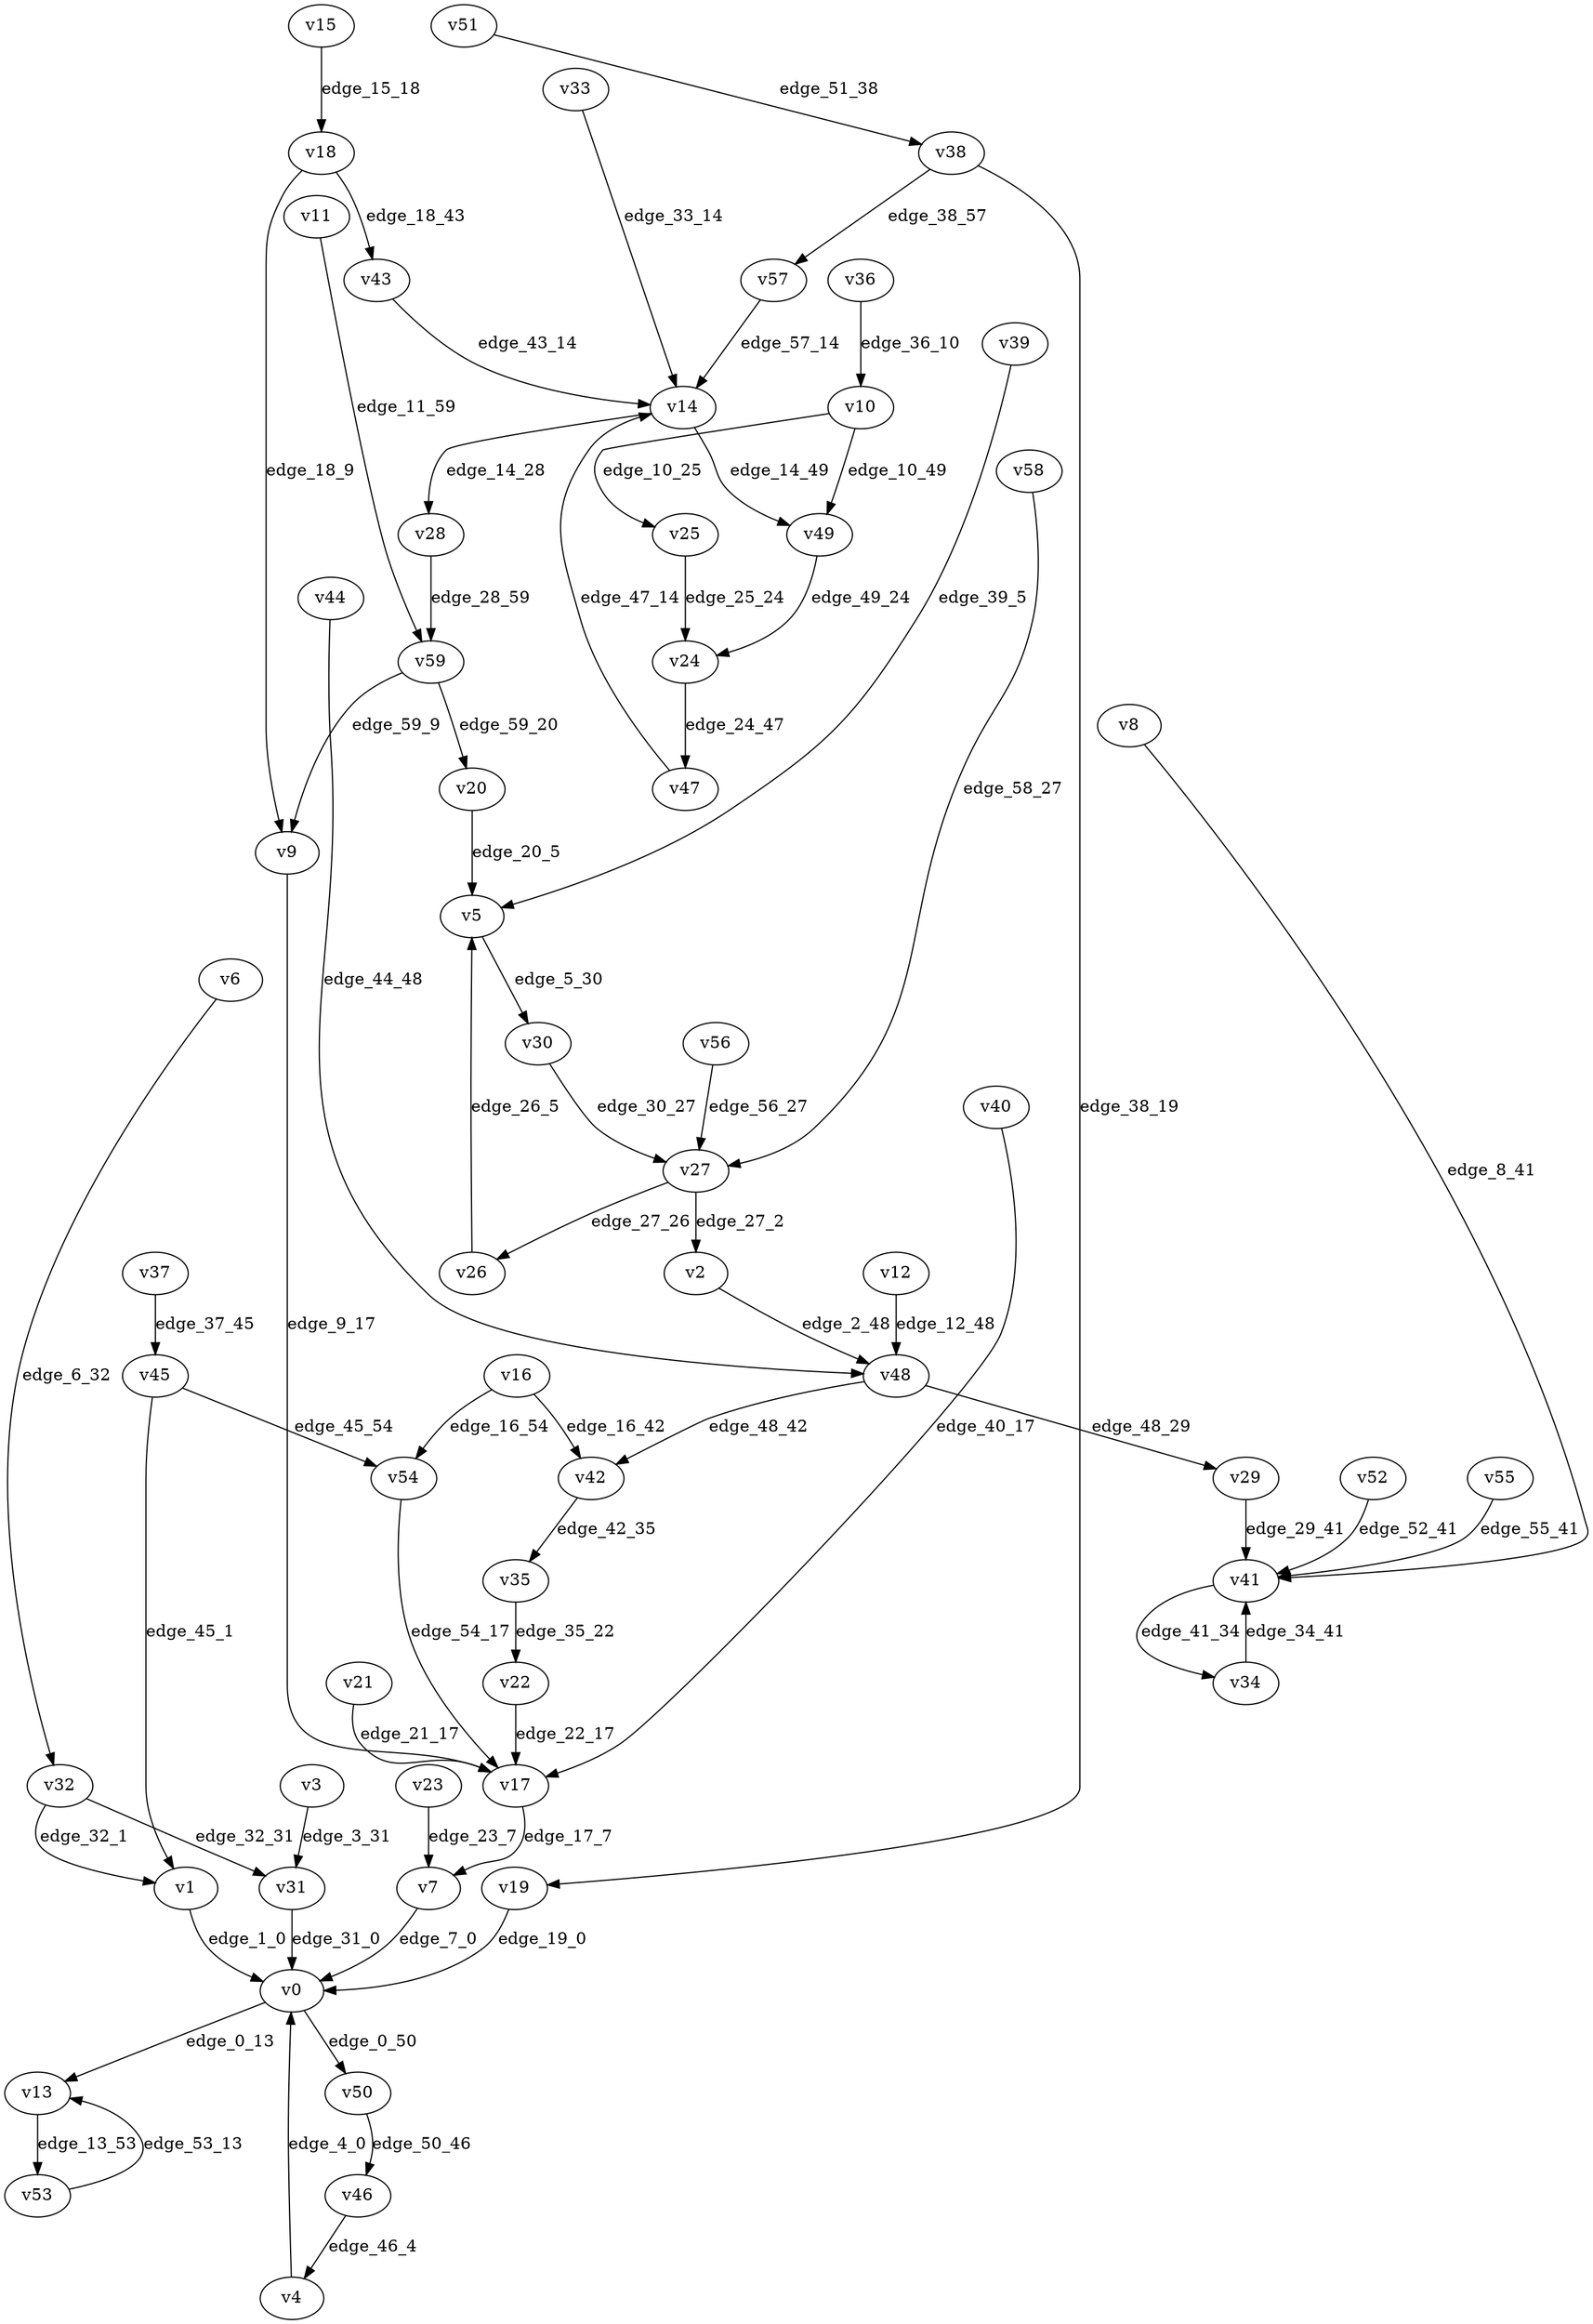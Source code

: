 digraph G {
    // Stochastic discounted game

    v0 [name="v0", player=-1];
    v1 [name="v1", player=1];
    v2 [name="v2", player=1];
    v3 [name="v3", player=-1];
    v4 [name="v4", player=1];
    v5 [name="v5", player=-1];
    v6 [name="v6", player=0];
    v7 [name="v7", player=1];
    v8 [name="v8", player=1];
    v9 [name="v9", player=0];
    v10 [name="v10", player=-1];
    v11 [name="v11", player=1];
    v12 [name="v12", player=1];
    v13 [name="v13", player=1];
    v14 [name="v14", player=-1];
    v15 [name="v15", player=0];
    v16 [name="v16", player=-1];
    v17 [name="v17", player=-1];
    v18 [name="v18", player=-1];
    v19 [name="v19", player=0];
    v20 [name="v20", player=0];
    v21 [name="v21", player=0];
    v22 [name="v22", player=1];
    v23 [name="v23", player=-1];
    v24 [name="v24", player=-1];
    v25 [name="v25", player=1];
    v26 [name="v26", player=1];
    v27 [name="v27", player=-1];
    v28 [name="v28", player=0];
    v29 [name="v29", player=1];
    v30 [name="v30", player=0];
    v31 [name="v31", player=1];
    v32 [name="v32", player=-1];
    v33 [name="v33", player=1];
    v34 [name="v34", player=1];
    v35 [name="v35", player=-1];
    v36 [name="v36", player=0];
    v37 [name="v37", player=1];
    v38 [name="v38", player=-1];
    v39 [name="v39", player=0];
    v40 [name="v40", player=0];
    v41 [name="v41", player=-1];
    v42 [name="v42", player=1];
    v43 [name="v43", player=0];
    v44 [name="v44", player=1];
    v45 [name="v45", player=-1];
    v46 [name="v46", player=-1];
    v47 [name="v47", player=0];
    v48 [name="v48", player=-1];
    v49 [name="v49", player=0];
    v50 [name="v50", player=1];
    v51 [name="v51", player=0];
    v52 [name="v52", player=1];
    v53 [name="v53", player=-1];
    v54 [name="v54", player=0];
    v55 [name="v55", player=0];
    v56 [name="v56", player=0];
    v57 [name="v57", player=0];
    v58 [name="v58", player=0];
    v59 [name="v59", player=-1];

    v0 -> v13 [label="edge_0_13", probability=0.553772];
    v0 -> v50 [label="edge_0_50", probability=0.446228];
    v1 -> v0 [label="edge_1_0", weight=7.653453, discount=0.801975];
    v2 -> v48 [label="edge_2_48", weight=-3.049145, discount=0.580104];
    v3 -> v31 [label="edge_3_31", probability=1.000000];
    v4 -> v0 [label="edge_4_0", weight=6.086043, discount=0.690545];
    v5 -> v30 [label="edge_5_30", probability=1.000000];
    v6 -> v32 [label="edge_6_32", weight=-3.959527, discount=0.787103];
    v7 -> v0 [label="edge_7_0", weight=0.132862, discount=0.547077];
    v8 -> v41 [label="edge_8_41", weight=-6.513973, discount=0.295659];
    v9 -> v17 [label="edge_9_17", weight=2.568939, discount=0.499982];
    v10 -> v25 [label="edge_10_25", probability=0.360071];
    v10 -> v49 [label="edge_10_49", probability=0.639929];
    v11 -> v59 [label="edge_11_59", weight=0.039856, discount=0.533959];
    v12 -> v48 [label="edge_12_48", weight=1.121311, discount=0.861651];
    v13 -> v53 [label="edge_13_53", weight=4.518464, discount=0.560052];
    v14 -> v49 [label="edge_14_49", probability=0.592872];
    v14 -> v28 [label="edge_14_28", probability=0.407128];
    v15 -> v18 [label="edge_15_18", weight=1.614322, discount=0.400688];
    v16 -> v54 [label="edge_16_54", probability=0.487506];
    v16 -> v42 [label="edge_16_42", probability=0.512494];
    v17 -> v7 [label="edge_17_7", probability=1.000000];
    v18 -> v9 [label="edge_18_9", probability=0.577818];
    v18 -> v43 [label="edge_18_43", probability=0.422182];
    v19 -> v0 [label="edge_19_0", weight=3.564943, discount=0.516946];
    v20 -> v5 [label="edge_20_5", weight=8.471936, discount=0.486304];
    v21 -> v17 [label="edge_21_17", weight=7.717724, discount=0.203976];
    v22 -> v17 [label="edge_22_17", weight=8.023227, discount=0.740042];
    v23 -> v7 [label="edge_23_7", probability=1.000000];
    v24 -> v47 [label="edge_24_47", probability=1.000000];
    v25 -> v24 [label="edge_25_24", weight=2.357080, discount=0.752730];
    v26 -> v5 [label="edge_26_5", weight=3.182654, discount=0.247480];
    v27 -> v2 [label="edge_27_2", probability=0.645129];
    v27 -> v26 [label="edge_27_26", probability=0.354871];
    v28 -> v59 [label="edge_28_59", weight=3.841601, discount=0.656122];
    v29 -> v41 [label="edge_29_41", weight=9.345337, discount=0.377811];
    v30 -> v27 [label="edge_30_27", weight=-2.481958, discount=0.229457];
    v31 -> v0 [label="edge_31_0", weight=8.010320, discount=0.295607];
    v32 -> v31 [label="edge_32_31", probability=0.615433];
    v32 -> v1 [label="edge_32_1", probability=0.384567];
    v33 -> v14 [label="edge_33_14", weight=-9.402650, discount=0.719907];
    v34 -> v41 [label="edge_34_41", weight=8.448434, discount=0.618540];
    v35 -> v22 [label="edge_35_22", probability=1.000000];
    v36 -> v10 [label="edge_36_10", weight=3.030672, discount=0.209905];
    v37 -> v45 [label="edge_37_45", weight=9.389837, discount=0.195084];
    v38 -> v19 [label="edge_38_19", probability=0.331525];
    v38 -> v57 [label="edge_38_57", probability=0.668475];
    v39 -> v5 [label="edge_39_5", weight=-7.121277, discount=0.720785];
    v40 -> v17 [label="edge_40_17", weight=-5.988513, discount=0.115947];
    v41 -> v34 [label="edge_41_34", probability=1.000000];
    v42 -> v35 [label="edge_42_35", weight=-5.934516, discount=0.839104];
    v43 -> v14 [label="edge_43_14", weight=-5.234206, discount=0.542698];
    v44 -> v48 [label="edge_44_48", weight=-8.710251, discount=0.705158];
    v45 -> v1 [label="edge_45_1", probability=0.617253];
    v45 -> v54 [label="edge_45_54", probability=0.382747];
    v46 -> v4 [label="edge_46_4", probability=1.000000];
    v47 -> v14 [label="edge_47_14", weight=-2.780222, discount=0.511566];
    v48 -> v42 [label="edge_48_42", probability=0.664932];
    v48 -> v29 [label="edge_48_29", probability=0.335068];
    v49 -> v24 [label="edge_49_24", weight=-8.401966, discount=0.399918];
    v50 -> v46 [label="edge_50_46", weight=-1.644337, discount=0.805594];
    v51 -> v38 [label="edge_51_38", weight=-4.302062, discount=0.150730];
    v52 -> v41 [label="edge_52_41", weight=4.153300, discount=0.239798];
    v53 -> v13 [label="edge_53_13", probability=1.000000];
    v54 -> v17 [label="edge_54_17", weight=-4.641394, discount=0.228159];
    v55 -> v41 [label="edge_55_41", weight=1.691878, discount=0.805881];
    v56 -> v27 [label="edge_56_27", weight=1.200334, discount=0.537824];
    v57 -> v14 [label="edge_57_14", weight=-3.619159, discount=0.423280];
    v58 -> v27 [label="edge_58_27", weight=-5.438395, discount=0.128331];
    v59 -> v9 [label="edge_59_9", probability=0.454034];
    v59 -> v20 [label="edge_59_20", probability=0.545966];
}